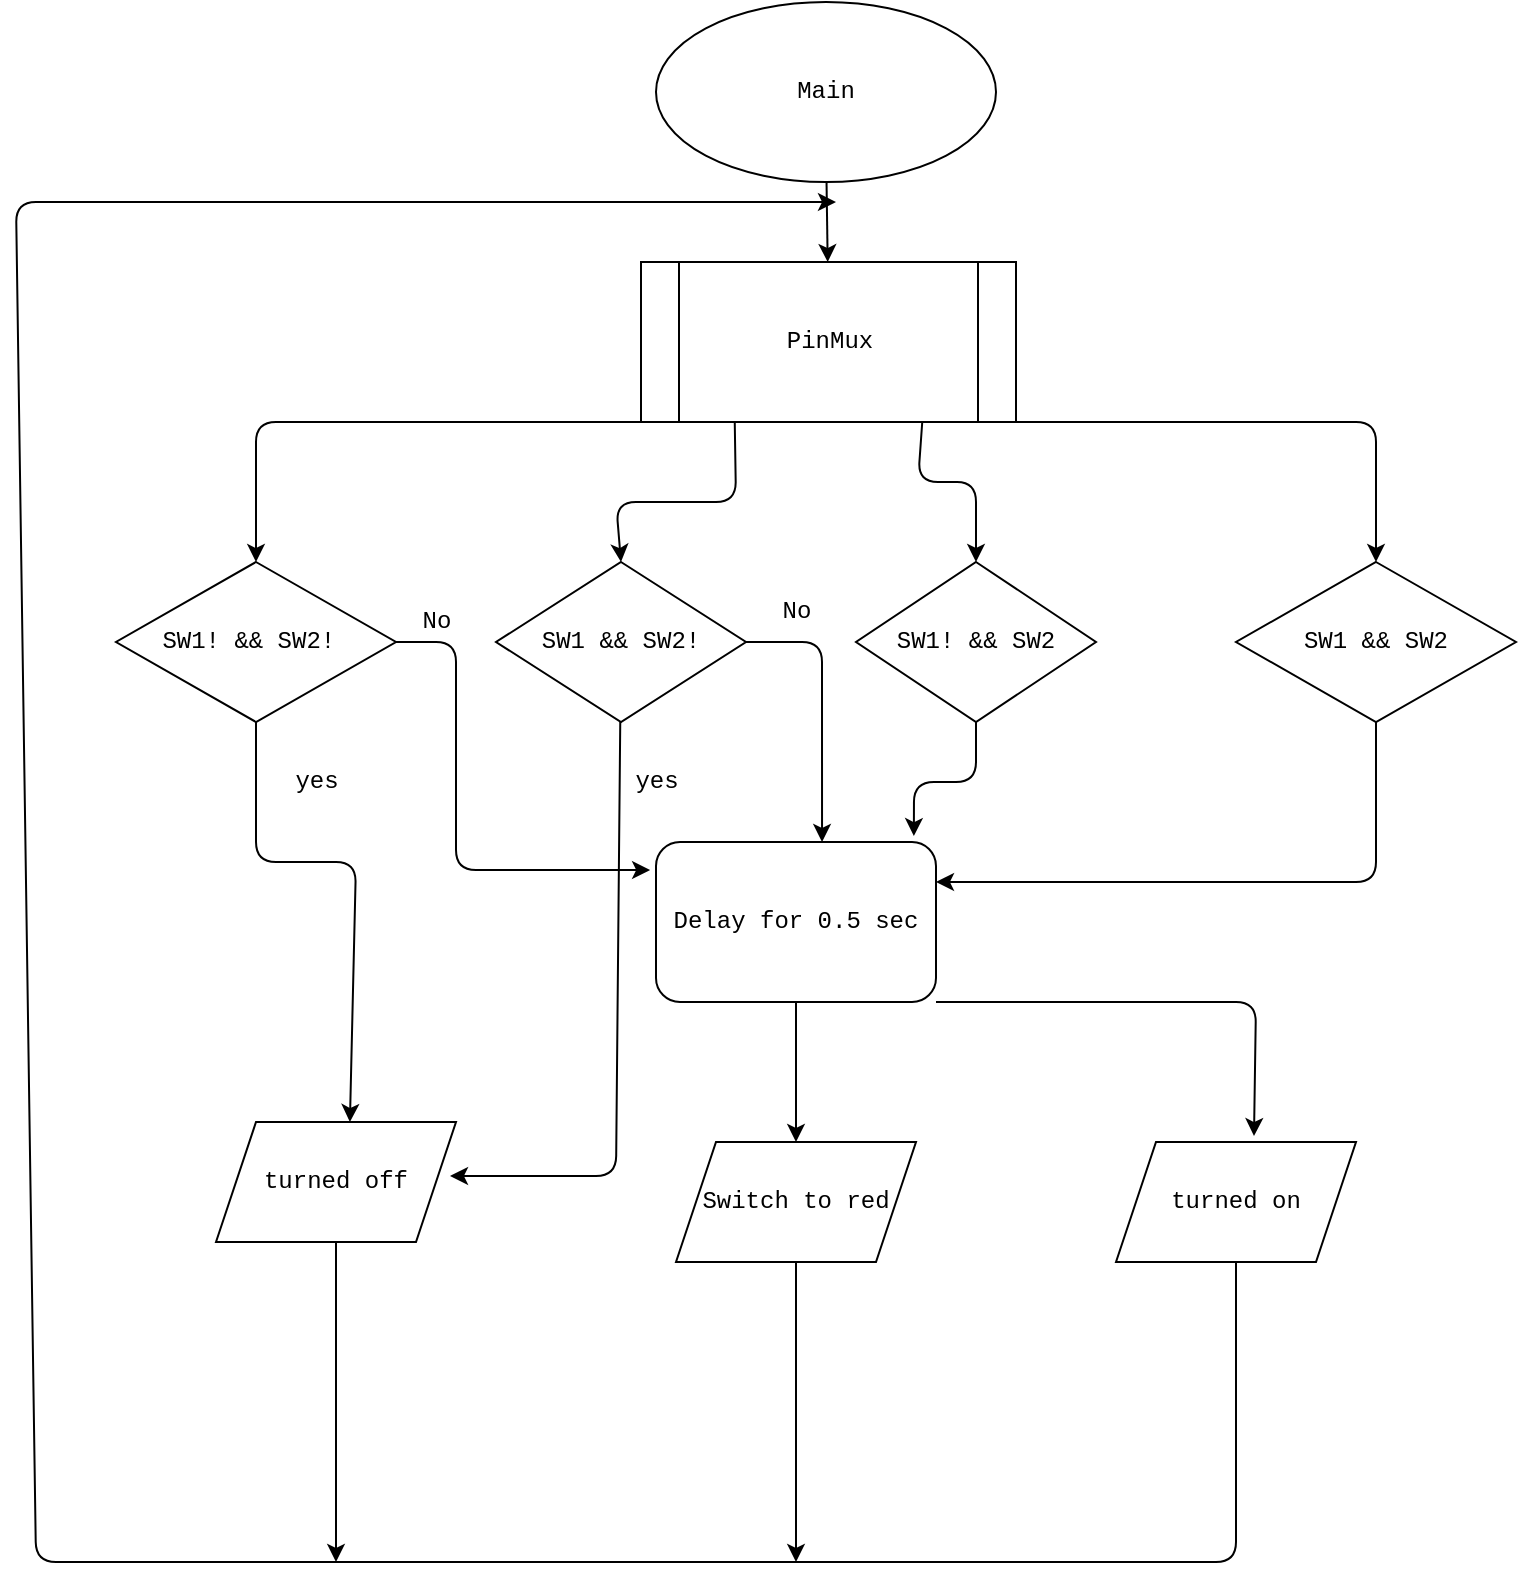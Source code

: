 <mxfile>
    <diagram id="GUx_E7p8DELtZ9WXlqpG" name="Page-1">
        <mxGraphModel dx="1307" dy="932" grid="1" gridSize="10" guides="1" tooltips="1" connect="1" arrows="1" fold="1" page="1" pageScale="1" pageWidth="850" pageHeight="1100" math="0" shadow="0">
            <root>
                <mxCell id="0"/>
                <mxCell id="1" parent="0"/>
                <mxCell id="10" value="" style="edgeStyle=none;html=1;" parent="1" source="2" target="3" edge="1">
                    <mxGeometry relative="1" as="geometry"/>
                </mxCell>
                <mxCell id="2" value="Main" style="ellipse;whiteSpace=wrap;html=1;fontFamily=Courier New;" parent="1" vertex="1">
                    <mxGeometry x="330" y="100" width="170" height="90" as="geometry"/>
                </mxCell>
                <mxCell id="11" style="edgeStyle=none;html=1;exitX=0;exitY=1;exitDx=0;exitDy=0;entryX=0.5;entryY=0;entryDx=0;entryDy=0;" parent="1" source="3" target="4" edge="1">
                    <mxGeometry relative="1" as="geometry">
                        <mxPoint x="-20" y="310" as="targetPoint"/>
                        <Array as="points">
                            <mxPoint x="130" y="310"/>
                        </Array>
                    </mxGeometry>
                </mxCell>
                <mxCell id="12" style="edgeStyle=none;html=1;exitX=0.25;exitY=1;exitDx=0;exitDy=0;entryX=0.5;entryY=0;entryDx=0;entryDy=0;" parent="1" source="3" target="5" edge="1">
                    <mxGeometry relative="1" as="geometry">
                        <mxPoint x="240" y="350" as="targetPoint"/>
                        <Array as="points">
                            <mxPoint x="370" y="350"/>
                            <mxPoint x="310" y="350"/>
                        </Array>
                    </mxGeometry>
                </mxCell>
                <mxCell id="13" style="edgeStyle=none;html=1;exitX=0.75;exitY=1;exitDx=0;exitDy=0;entryX=0.5;entryY=0;entryDx=0;entryDy=0;" parent="1" source="3" target="6" edge="1">
                    <mxGeometry relative="1" as="geometry">
                        <Array as="points">
                            <mxPoint x="461" y="340"/>
                            <mxPoint x="490" y="340"/>
                        </Array>
                    </mxGeometry>
                </mxCell>
                <mxCell id="14" style="edgeStyle=none;html=1;exitX=1;exitY=1;exitDx=0;exitDy=0;entryX=0.5;entryY=0;entryDx=0;entryDy=0;" parent="1" source="3" target="7" edge="1">
                    <mxGeometry relative="1" as="geometry">
                        <mxPoint x="750" y="310" as="targetPoint"/>
                        <Array as="points">
                            <mxPoint x="690" y="310"/>
                        </Array>
                    </mxGeometry>
                </mxCell>
                <mxCell id="3" value="PinMux" style="shape=process;whiteSpace=wrap;html=1;backgroundOutline=1;fontFamily=Courier New;" parent="1" vertex="1">
                    <mxGeometry x="322.5" y="230" width="187.5" height="80" as="geometry"/>
                </mxCell>
                <mxCell id="17" style="edgeStyle=none;html=1;exitX=0.5;exitY=1;exitDx=0;exitDy=0;fontFamily=Courier New;entryX=0.558;entryY=0;entryDx=0;entryDy=0;entryPerimeter=0;" edge="1" parent="1" source="4" target="8">
                    <mxGeometry relative="1" as="geometry">
                        <mxPoint x="170" y="660" as="targetPoint"/>
                        <Array as="points">
                            <mxPoint x="130" y="530"/>
                            <mxPoint x="180" y="530"/>
                        </Array>
                    </mxGeometry>
                </mxCell>
                <mxCell id="26" style="edgeStyle=none;html=1;fontFamily=Courier New;entryX=-0.021;entryY=0.175;entryDx=0;entryDy=0;entryPerimeter=0;" edge="1" parent="1" source="4" target="16">
                    <mxGeometry relative="1" as="geometry">
                        <mxPoint x="230" y="600" as="targetPoint"/>
                        <Array as="points">
                            <mxPoint x="230" y="420"/>
                            <mxPoint x="230" y="534"/>
                        </Array>
                    </mxGeometry>
                </mxCell>
                <mxCell id="4" value="SW1! &amp;amp;&amp;amp; SW2!&amp;nbsp;" style="rhombus;whiteSpace=wrap;html=1;fontFamily=Courier New;" parent="1" vertex="1">
                    <mxGeometry x="60" y="380" width="140" height="80" as="geometry"/>
                </mxCell>
                <mxCell id="25" style="edgeStyle=none;html=1;fontFamily=Courier New;entryX=0.975;entryY=0.45;entryDx=0;entryDy=0;entryPerimeter=0;" edge="1" parent="1" source="5" target="8">
                    <mxGeometry relative="1" as="geometry">
                        <mxPoint x="310" y="740" as="targetPoint"/>
                        <Array as="points">
                            <mxPoint x="310" y="687"/>
                        </Array>
                    </mxGeometry>
                </mxCell>
                <mxCell id="27" style="edgeStyle=none;html=1;fontFamily=Courier New;entryX=0.593;entryY=0;entryDx=0;entryDy=0;entryPerimeter=0;" edge="1" parent="1" source="5" target="16">
                    <mxGeometry relative="1" as="geometry">
                        <mxPoint x="440" y="470" as="targetPoint"/>
                        <Array as="points">
                            <mxPoint x="413" y="420"/>
                        </Array>
                    </mxGeometry>
                </mxCell>
                <mxCell id="5" value="SW1 &amp;amp;&amp;amp; SW2!" style="rhombus;whiteSpace=wrap;html=1;fontFamily=Courier New;" parent="1" vertex="1">
                    <mxGeometry x="250" y="380" width="125" height="80" as="geometry"/>
                </mxCell>
                <mxCell id="19" style="edgeStyle=none;html=1;fontFamily=Courier New;entryX=0.921;entryY=-0.037;entryDx=0;entryDy=0;entryPerimeter=0;" edge="1" parent="1" source="6" target="16">
                    <mxGeometry relative="1" as="geometry">
                        <mxPoint x="490" y="510" as="targetPoint"/>
                        <Array as="points">
                            <mxPoint x="490" y="490"/>
                            <mxPoint x="459" y="490"/>
                        </Array>
                    </mxGeometry>
                </mxCell>
                <mxCell id="6" value="SW1! &amp;amp;&amp;amp; SW2" style="rhombus;whiteSpace=wrap;html=1;fontFamily=Courier New;" parent="1" vertex="1">
                    <mxGeometry x="430" y="380" width="120" height="80" as="geometry"/>
                </mxCell>
                <mxCell id="20" style="edgeStyle=none;html=1;fontFamily=Courier New;entryX=1;entryY=0.25;entryDx=0;entryDy=0;" edge="1" parent="1" source="7" target="16">
                    <mxGeometry relative="1" as="geometry">
                        <mxPoint x="690" y="590" as="targetPoint"/>
                        <Array as="points">
                            <mxPoint x="690" y="540"/>
                        </Array>
                    </mxGeometry>
                </mxCell>
                <mxCell id="7" value="SW1 &amp;amp;&amp;amp; SW2" style="rhombus;whiteSpace=wrap;html=1;fontFamily=Courier New;" parent="1" vertex="1">
                    <mxGeometry x="620" y="380" width="140" height="80" as="geometry"/>
                </mxCell>
                <mxCell id="35" style="edgeStyle=none;html=1;fontFamily=Courier New;" edge="1" parent="1" source="8">
                    <mxGeometry relative="1" as="geometry">
                        <mxPoint x="170" y="880" as="targetPoint"/>
                    </mxGeometry>
                </mxCell>
                <mxCell id="8" value="turned off" style="shape=parallelogram;perimeter=parallelogramPerimeter;whiteSpace=wrap;html=1;fixedSize=1;fontFamily=Courier New;" parent="1" vertex="1">
                    <mxGeometry x="110" y="660" width="120" height="60" as="geometry"/>
                </mxCell>
                <mxCell id="34" style="edgeStyle=none;html=1;exitX=0.5;exitY=1;exitDx=0;exitDy=0;fontFamily=Courier New;" edge="1" parent="1" source="9">
                    <mxGeometry relative="1" as="geometry">
                        <mxPoint x="420" y="200" as="targetPoint"/>
                        <Array as="points">
                            <mxPoint x="620" y="880"/>
                            <mxPoint x="20" y="880"/>
                            <mxPoint x="10" y="200"/>
                        </Array>
                    </mxGeometry>
                </mxCell>
                <mxCell id="9" value="turned on" style="shape=parallelogram;perimeter=parallelogramPerimeter;whiteSpace=wrap;html=1;fixedSize=1;fontFamily=Courier New;" parent="1" vertex="1">
                    <mxGeometry x="560" y="670" width="120" height="60" as="geometry"/>
                </mxCell>
                <mxCell id="36" style="edgeStyle=none;html=1;exitX=0.5;exitY=1;exitDx=0;exitDy=0;fontFamily=Courier New;" edge="1" parent="1" source="15">
                    <mxGeometry relative="1" as="geometry">
                        <mxPoint x="400" y="880" as="targetPoint"/>
                    </mxGeometry>
                </mxCell>
                <mxCell id="15" value="Switch to red" style="shape=parallelogram;perimeter=parallelogramPerimeter;whiteSpace=wrap;html=1;fixedSize=1;align=center;fontFamily=Courier New;" parent="1" vertex="1">
                    <mxGeometry x="340" y="670" width="120" height="60" as="geometry"/>
                </mxCell>
                <mxCell id="28" style="edgeStyle=none;html=1;exitX=1;exitY=1;exitDx=0;exitDy=0;fontFamily=Courier New;entryX=0.575;entryY=-0.05;entryDx=0;entryDy=0;entryPerimeter=0;" edge="1" parent="1" source="16" target="9">
                    <mxGeometry relative="1" as="geometry">
                        <mxPoint x="710" y="600" as="targetPoint"/>
                        <Array as="points">
                            <mxPoint x="630" y="600"/>
                        </Array>
                    </mxGeometry>
                </mxCell>
                <mxCell id="29" style="edgeStyle=none;html=1;entryX=0.5;entryY=0;entryDx=0;entryDy=0;fontFamily=Courier New;" edge="1" parent="1" source="16" target="15">
                    <mxGeometry relative="1" as="geometry"/>
                </mxCell>
                <mxCell id="16" value="Delay for 0.5 sec" style="rounded=1;whiteSpace=wrap;html=1;fontFamily=Courier New;" vertex="1" parent="1">
                    <mxGeometry x="330" y="520" width="140" height="80" as="geometry"/>
                </mxCell>
                <mxCell id="30" value="yes" style="text;html=1;align=center;verticalAlign=middle;resizable=0;points=[];autosize=1;strokeColor=none;fillColor=none;fontFamily=Courier New;" vertex="1" parent="1">
                    <mxGeometry x="135" y="475" width="50" height="30" as="geometry"/>
                </mxCell>
                <mxCell id="31" value="yes" style="text;html=1;align=center;verticalAlign=middle;resizable=0;points=[];autosize=1;strokeColor=none;fillColor=none;fontFamily=Courier New;" vertex="1" parent="1">
                    <mxGeometry x="305" y="475" width="50" height="30" as="geometry"/>
                </mxCell>
                <mxCell id="32" value="No" style="text;html=1;align=center;verticalAlign=middle;resizable=0;points=[];autosize=1;strokeColor=none;fillColor=none;fontFamily=Courier New;" vertex="1" parent="1">
                    <mxGeometry x="200" y="395" width="40" height="30" as="geometry"/>
                </mxCell>
                <mxCell id="33" value="No" style="text;html=1;align=center;verticalAlign=middle;resizable=0;points=[];autosize=1;strokeColor=none;fillColor=none;fontFamily=Courier New;" vertex="1" parent="1">
                    <mxGeometry x="380" y="390" width="40" height="30" as="geometry"/>
                </mxCell>
            </root>
        </mxGraphModel>
    </diagram>
</mxfile>